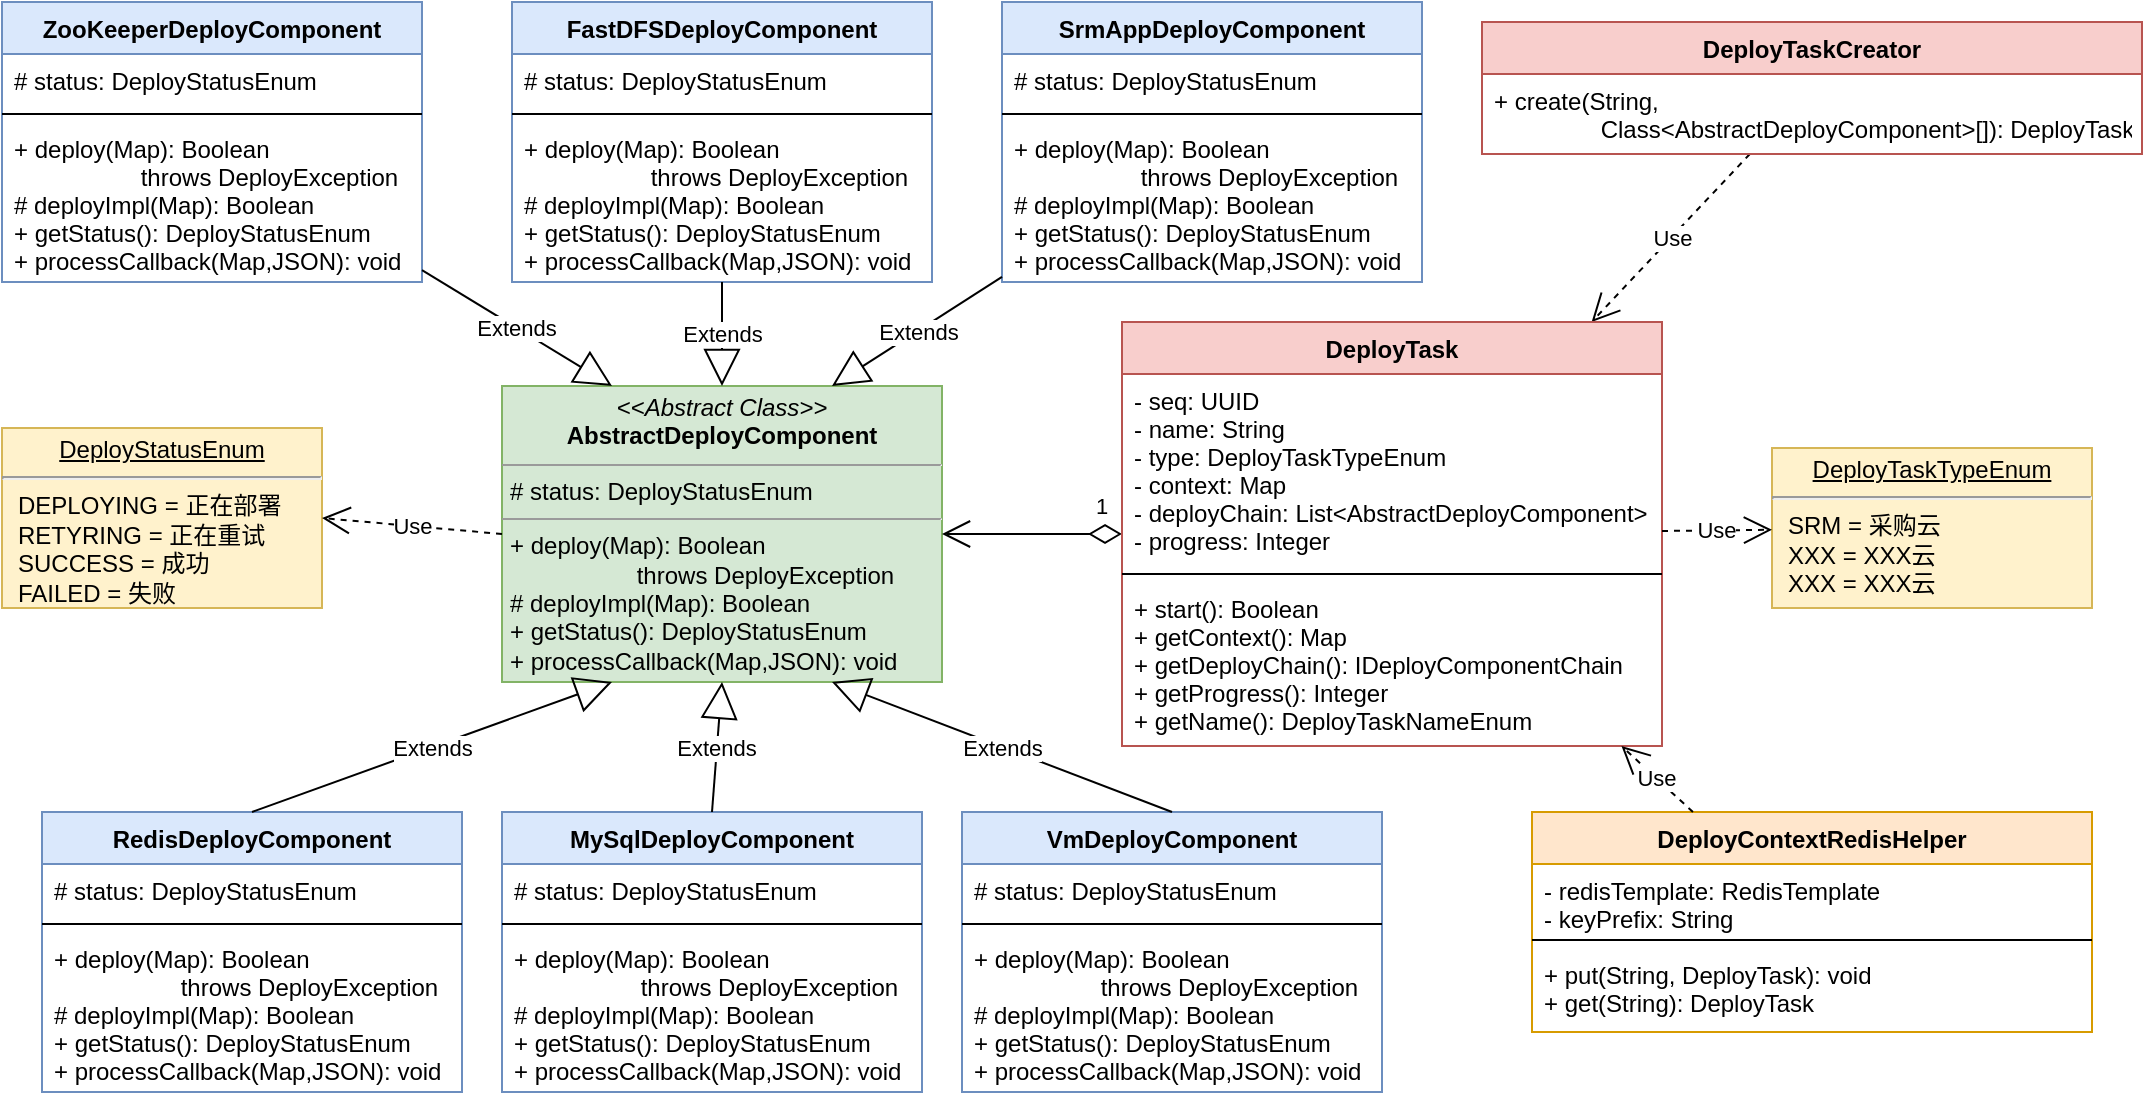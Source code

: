 <mxfile version="12.5.3" type="github" pages="3">
  <diagram id="Pk6szY6X2AI3ksfUnbjT" name="类图">
    <mxGraphModel dx="2009" dy="719" grid="1" gridSize="10" guides="1" tooltips="1" connect="1" arrows="1" fold="1" page="1" pageScale="1" pageWidth="827" pageHeight="1169" background="none" math="0" shadow="0">
      <root>
        <mxCell id="0"/>
        <mxCell id="1" parent="0"/>
        <mxCell id="HMCwOFbC17oRcmYb5OWI-1" value="&lt;p style=&quot;margin: 0px ; margin-top: 4px ; text-align: center&quot;&gt;&lt;i&gt;&amp;lt;&amp;lt;Abstract Class&amp;gt;&amp;gt;&lt;/i&gt;&lt;br&gt;&lt;b&gt;AbstractDeployComponent&lt;/b&gt;&lt;br&gt;&lt;/p&gt;&lt;hr size=&quot;1&quot;&gt;&lt;p style=&quot;margin: 0px ; margin-left: 4px&quot;&gt;# status: DeployStatusEnum&lt;br&gt;&lt;/p&gt;&lt;hr size=&quot;1&quot;&gt;&lt;p style=&quot;margin: 0px ; margin-left: 4px&quot;&gt;+ deploy(Map): Boolean&lt;/p&gt;&lt;p style=&quot;margin: 0px ; margin-left: 4px&quot;&gt;&amp;nbsp; &amp;nbsp; &amp;nbsp; &amp;nbsp; &amp;nbsp; &amp;nbsp; &amp;nbsp; &amp;nbsp; &amp;nbsp; &amp;nbsp;throws DeployException&lt;/p&gt;&lt;p style=&quot;margin: 0px ; margin-left: 4px&quot;&gt;# deployImpl(Map): Boolean&lt;/p&gt;&lt;p style=&quot;margin: 0px ; margin-left: 4px&quot;&gt;+ getStatus(): DeployStatusEnum&lt;/p&gt;&lt;p style=&quot;margin: 0px ; margin-left: 4px&quot;&gt;+ processCallback(Map,JSON): void&lt;br&gt;&lt;/p&gt;" style="verticalAlign=top;align=left;overflow=fill;fontSize=12;fontFamily=Helvetica;html=1;fillColor=#d5e8d4;strokeColor=#82b366;" parent="1" vertex="1">
          <mxGeometry x="-250" y="202" width="220" height="148" as="geometry"/>
        </mxCell>
        <mxCell id="HMCwOFbC17oRcmYb5OWI-4" value="VmDeployComponent" style="swimlane;fontStyle=1;align=center;verticalAlign=top;childLayout=stackLayout;horizontal=1;startSize=26;horizontalStack=0;resizeParent=1;resizeParentMax=0;resizeLast=0;collapsible=1;marginBottom=0;fillColor=#dae8fc;strokeColor=#6c8ebf;" parent="1" vertex="1">
          <mxGeometry x="-20" y="415" width="210" height="140" as="geometry"/>
        </mxCell>
        <mxCell id="HMCwOFbC17oRcmYb5OWI-5" value="# status: DeployStatusEnum" style="text;strokeColor=none;fillColor=none;align=left;verticalAlign=top;spacingLeft=4;spacingRight=4;overflow=hidden;rotatable=0;points=[[0,0.5],[1,0.5]];portConstraint=eastwest;" parent="HMCwOFbC17oRcmYb5OWI-4" vertex="1">
          <mxGeometry y="26" width="210" height="26" as="geometry"/>
        </mxCell>
        <mxCell id="HMCwOFbC17oRcmYb5OWI-6" value="" style="line;strokeWidth=1;fillColor=none;align=left;verticalAlign=middle;spacingTop=-1;spacingLeft=3;spacingRight=3;rotatable=0;labelPosition=right;points=[];portConstraint=eastwest;" parent="HMCwOFbC17oRcmYb5OWI-4" vertex="1">
          <mxGeometry y="52" width="210" height="8" as="geometry"/>
        </mxCell>
        <mxCell id="HMCwOFbC17oRcmYb5OWI-7" value="+ deploy(Map): Boolean&#xa;                   throws DeployException&#xa;# deployImpl(Map): Boolean&#xa;+ getStatus(): DeployStatusEnum&#xa;+ processCallback(Map,JSON): void" style="text;strokeColor=none;fillColor=none;align=left;verticalAlign=top;spacingLeft=4;spacingRight=4;overflow=hidden;rotatable=0;points=[[0,0.5],[1,0.5]];portConstraint=eastwest;" parent="HMCwOFbC17oRcmYb5OWI-4" vertex="1">
          <mxGeometry y="60" width="210" height="80" as="geometry"/>
        </mxCell>
        <mxCell id="HMCwOFbC17oRcmYb5OWI-12" value="Extends" style="endArrow=block;endSize=16;endFill=0;html=1;fontColor=#000000;exitX=0.5;exitY=0;exitDx=0;exitDy=0;entryX=0.75;entryY=1;entryDx=0;entryDy=0;" parent="1" source="HMCwOFbC17oRcmYb5OWI-4" target="HMCwOFbC17oRcmYb5OWI-1" edge="1">
          <mxGeometry width="160" relative="1" as="geometry">
            <mxPoint x="90" y="405" as="sourcePoint"/>
            <mxPoint x="250" y="405" as="targetPoint"/>
          </mxGeometry>
        </mxCell>
        <mxCell id="HMCwOFbC17oRcmYb5OWI-17" value="1" style="endArrow=open;html=1;endSize=12;startArrow=diamondThin;startSize=14;startFill=0;edgeStyle=orthogonalEdgeStyle;align=left;verticalAlign=bottom;fontColor=#000000;entryX=1;entryY=0.5;entryDx=0;entryDy=0;" parent="1" source="HMCwOFbC17oRcmYb5OWI-25" target="HMCwOFbC17oRcmYb5OWI-1" edge="1">
          <mxGeometry x="-0.667" y="-5" relative="1" as="geometry">
            <mxPoint x="50" y="220" as="sourcePoint"/>
            <mxPoint x="390" y="185" as="targetPoint"/>
            <mxPoint as="offset"/>
            <Array as="points"/>
          </mxGeometry>
        </mxCell>
        <mxCell id="HMCwOFbC17oRcmYb5OWI-23" value="Use" style="endArrow=open;endSize=12;dashed=1;html=1;fontColor=#000000;" parent="1" source="PLOxVc5f-wypk1EuSOZC-52" target="HMCwOFbC17oRcmYb5OWI-25" edge="1">
          <mxGeometry width="160" relative="1" as="geometry">
            <mxPoint x="348.468" y="130" as="sourcePoint"/>
            <mxPoint x="500" y="85" as="targetPoint"/>
          </mxGeometry>
        </mxCell>
        <mxCell id="HMCwOFbC17oRcmYb5OWI-25" value="DeployTask" style="swimlane;fontStyle=1;align=center;verticalAlign=top;childLayout=stackLayout;horizontal=1;startSize=26;horizontalStack=0;resizeParent=1;resizeParentMax=0;resizeLast=0;collapsible=1;marginBottom=0;fillColor=#f8cecc;strokeColor=#b85450;" parent="1" vertex="1">
          <mxGeometry x="60" y="170" width="270" height="212" as="geometry">
            <mxRectangle x="10" y="370" width="120" height="26" as="alternateBounds"/>
          </mxGeometry>
        </mxCell>
        <mxCell id="HMCwOFbC17oRcmYb5OWI-26" value="- seq: UUID&#xa;- name: String&#xa;- type: DeployTaskTypeEnum&#xa;- context: Map&#xa;- deployChain: List&lt;AbstractDeployComponent&gt;&#xa;- progress: Integer" style="text;strokeColor=none;fillColor=none;align=left;verticalAlign=top;spacingLeft=4;spacingRight=4;overflow=hidden;rotatable=0;points=[[0,0.5],[1,0.5]];portConstraint=eastwest;" parent="HMCwOFbC17oRcmYb5OWI-25" vertex="1">
          <mxGeometry y="26" width="270" height="96" as="geometry"/>
        </mxCell>
        <mxCell id="HMCwOFbC17oRcmYb5OWI-27" value="" style="line;strokeWidth=1;fillColor=none;align=left;verticalAlign=middle;spacingTop=-1;spacingLeft=3;spacingRight=3;rotatable=0;labelPosition=right;points=[];portConstraint=eastwest;" parent="HMCwOFbC17oRcmYb5OWI-25" vertex="1">
          <mxGeometry y="122" width="270" height="8" as="geometry"/>
        </mxCell>
        <mxCell id="HMCwOFbC17oRcmYb5OWI-28" value="+ start(): Boolean&#xa;+ getContext(): Map&#xa;+ getDeployChain(): IDeployComponentChain&#xa;+ getProgress(): Integer&#xa;+ getName(): DeployTaskNameEnum" style="text;strokeColor=none;fillColor=none;align=left;verticalAlign=top;spacingLeft=4;spacingRight=4;overflow=hidden;rotatable=0;points=[[0,0.5],[1,0.5]];portConstraint=eastwest;" parent="HMCwOFbC17oRcmYb5OWI-25" vertex="1">
          <mxGeometry y="130" width="270" height="82" as="geometry"/>
        </mxCell>
        <mxCell id="PLOxVc5f-wypk1EuSOZC-3" value="&lt;p style=&quot;margin: 0px ; margin-top: 4px ; text-align: center ; text-decoration: underline&quot;&gt;&lt;span style=&quot;text-align: left&quot;&gt;DeployStatusEnum&lt;/span&gt;&lt;br&gt;&lt;/p&gt;&lt;hr&gt;&lt;p style=&quot;margin: 0px ; margin-left: 8px&quot;&gt;DEPLOYING =&amp;nbsp;正在部署&lt;br&gt;RETYRING =&amp;nbsp;正在重试&lt;br&gt;SUCCESS =&amp;nbsp;成功&lt;/p&gt;&lt;p style=&quot;margin: 0px ; margin-left: 8px&quot;&gt;FAILED =&amp;nbsp;失败&lt;br&gt;&lt;/p&gt;" style="verticalAlign=top;align=left;overflow=fill;fontSize=12;fontFamily=Helvetica;html=1;fillColor=#fff2cc;strokeColor=#d6b656;" parent="1" vertex="1">
          <mxGeometry x="-500" y="223" width="160" height="90" as="geometry"/>
        </mxCell>
        <mxCell id="PLOxVc5f-wypk1EuSOZC-4" value="Use" style="endArrow=open;endSize=12;dashed=1;html=1;fontColor=#000000;entryX=1;entryY=0.5;entryDx=0;entryDy=0;exitX=0;exitY=0.5;exitDx=0;exitDy=0;" parent="1" source="HMCwOFbC17oRcmYb5OWI-1" target="PLOxVc5f-wypk1EuSOZC-3" edge="1">
          <mxGeometry width="160" relative="1" as="geometry">
            <mxPoint x="-240" y="285" as="sourcePoint"/>
            <mxPoint x="-320" y="295" as="targetPoint"/>
          </mxGeometry>
        </mxCell>
        <mxCell id="PLOxVc5f-wypk1EuSOZC-5" value="DeployContextRedisHelper" style="swimlane;fontStyle=1;align=center;verticalAlign=top;childLayout=stackLayout;horizontal=1;startSize=26;horizontalStack=0;resizeParent=1;resizeParentMax=0;resizeLast=0;collapsible=1;marginBottom=0;fillColor=#ffe6cc;strokeColor=#d79b00;" parent="1" vertex="1">
          <mxGeometry x="265" y="415" width="280" height="110" as="geometry">
            <mxRectangle x="10" y="370" width="120" height="26" as="alternateBounds"/>
          </mxGeometry>
        </mxCell>
        <mxCell id="PLOxVc5f-wypk1EuSOZC-6" value="- redisTemplate: RedisTemplate&#xa;- keyPrefix: String" style="text;strokeColor=none;fillColor=none;align=left;verticalAlign=top;spacingLeft=4;spacingRight=4;overflow=hidden;rotatable=0;points=[[0,0.5],[1,0.5]];portConstraint=eastwest;" parent="PLOxVc5f-wypk1EuSOZC-5" vertex="1">
          <mxGeometry y="26" width="280" height="34" as="geometry"/>
        </mxCell>
        <mxCell id="PLOxVc5f-wypk1EuSOZC-7" value="" style="line;strokeWidth=1;fillColor=none;align=left;verticalAlign=middle;spacingTop=-1;spacingLeft=3;spacingRight=3;rotatable=0;labelPosition=right;points=[];portConstraint=eastwest;" parent="PLOxVc5f-wypk1EuSOZC-5" vertex="1">
          <mxGeometry y="60" width="280" height="8" as="geometry"/>
        </mxCell>
        <mxCell id="PLOxVc5f-wypk1EuSOZC-8" value="+ put(String, DeployTask): void&#xa;+ get(String): DeployTask" style="text;strokeColor=none;fillColor=none;align=left;verticalAlign=top;spacingLeft=4;spacingRight=4;overflow=hidden;rotatable=0;points=[[0,0.5],[1,0.5]];portConstraint=eastwest;" parent="PLOxVc5f-wypk1EuSOZC-5" vertex="1">
          <mxGeometry y="68" width="280" height="42" as="geometry"/>
        </mxCell>
        <mxCell id="PLOxVc5f-wypk1EuSOZC-9" value="&lt;p style=&quot;margin: 0px ; margin-top: 4px ; text-align: center ; text-decoration: underline&quot;&gt;&lt;span style=&quot;text-align: left&quot;&gt;DeployTaskTypeEnum&lt;/span&gt;&lt;br&gt;&lt;/p&gt;&lt;hr&gt;&lt;p style=&quot;margin: 0px ; margin-left: 8px&quot;&gt;SRM =&amp;nbsp;采购云&lt;br&gt;&lt;/p&gt;&lt;p style=&quot;margin: 0px ; margin-left: 8px&quot;&gt;XXX = XXX云&lt;/p&gt;&lt;p style=&quot;margin: 0px ; margin-left: 8px&quot;&gt;XXX = XXX云&lt;br&gt;&lt;/p&gt;" style="verticalAlign=top;align=left;overflow=fill;fontSize=12;fontFamily=Helvetica;html=1;fillColor=#fff2cc;strokeColor=#d6b656;" parent="1" vertex="1">
          <mxGeometry x="385" y="233" width="160" height="80" as="geometry"/>
        </mxCell>
        <mxCell id="PLOxVc5f-wypk1EuSOZC-12" value="Use" style="endArrow=open;endSize=12;dashed=1;html=1;" parent="1" source="HMCwOFbC17oRcmYb5OWI-25" target="PLOxVc5f-wypk1EuSOZC-9" edge="1">
          <mxGeometry width="160" relative="1" as="geometry">
            <mxPoint x="390" y="190" as="sourcePoint"/>
            <mxPoint x="490" y="190" as="targetPoint"/>
          </mxGeometry>
        </mxCell>
        <mxCell id="PLOxVc5f-wypk1EuSOZC-25" value="MySqlDeployComponent" style="swimlane;fontStyle=1;align=center;verticalAlign=top;childLayout=stackLayout;horizontal=1;startSize=26;horizontalStack=0;resizeParent=1;resizeParentMax=0;resizeLast=0;collapsible=1;marginBottom=0;fillColor=#dae8fc;strokeColor=#6c8ebf;" parent="1" vertex="1">
          <mxGeometry x="-250" y="415" width="210" height="140" as="geometry"/>
        </mxCell>
        <mxCell id="PLOxVc5f-wypk1EuSOZC-26" value="# status: DeployStatusEnum" style="text;strokeColor=none;fillColor=none;align=left;verticalAlign=top;spacingLeft=4;spacingRight=4;overflow=hidden;rotatable=0;points=[[0,0.5],[1,0.5]];portConstraint=eastwest;" parent="PLOxVc5f-wypk1EuSOZC-25" vertex="1">
          <mxGeometry y="26" width="210" height="26" as="geometry"/>
        </mxCell>
        <mxCell id="PLOxVc5f-wypk1EuSOZC-27" value="" style="line;strokeWidth=1;fillColor=none;align=left;verticalAlign=middle;spacingTop=-1;spacingLeft=3;spacingRight=3;rotatable=0;labelPosition=right;points=[];portConstraint=eastwest;" parent="PLOxVc5f-wypk1EuSOZC-25" vertex="1">
          <mxGeometry y="52" width="210" height="8" as="geometry"/>
        </mxCell>
        <mxCell id="PLOxVc5f-wypk1EuSOZC-28" value="+ deploy(Map): Boolean&#xa;                   throws DeployException&#xa;# deployImpl(Map): Boolean&#xa;+ getStatus(): DeployStatusEnum&#xa;+ processCallback(Map,JSON): void" style="text;strokeColor=none;fillColor=none;align=left;verticalAlign=top;spacingLeft=4;spacingRight=4;overflow=hidden;rotatable=0;points=[[0,0.5],[1,0.5]];portConstraint=eastwest;" parent="PLOxVc5f-wypk1EuSOZC-25" vertex="1">
          <mxGeometry y="60" width="210" height="80" as="geometry"/>
        </mxCell>
        <mxCell id="PLOxVc5f-wypk1EuSOZC-29" value="RedisDeployComponent" style="swimlane;fontStyle=1;align=center;verticalAlign=top;childLayout=stackLayout;horizontal=1;startSize=26;horizontalStack=0;resizeParent=1;resizeParentMax=0;resizeLast=0;collapsible=1;marginBottom=0;fillColor=#dae8fc;strokeColor=#6c8ebf;" parent="1" vertex="1">
          <mxGeometry x="-480" y="415" width="210" height="140" as="geometry"/>
        </mxCell>
        <mxCell id="PLOxVc5f-wypk1EuSOZC-30" value="# status: DeployStatusEnum" style="text;strokeColor=none;fillColor=none;align=left;verticalAlign=top;spacingLeft=4;spacingRight=4;overflow=hidden;rotatable=0;points=[[0,0.5],[1,0.5]];portConstraint=eastwest;" parent="PLOxVc5f-wypk1EuSOZC-29" vertex="1">
          <mxGeometry y="26" width="210" height="26" as="geometry"/>
        </mxCell>
        <mxCell id="PLOxVc5f-wypk1EuSOZC-31" value="" style="line;strokeWidth=1;fillColor=none;align=left;verticalAlign=middle;spacingTop=-1;spacingLeft=3;spacingRight=3;rotatable=0;labelPosition=right;points=[];portConstraint=eastwest;" parent="PLOxVc5f-wypk1EuSOZC-29" vertex="1">
          <mxGeometry y="52" width="210" height="8" as="geometry"/>
        </mxCell>
        <mxCell id="PLOxVc5f-wypk1EuSOZC-32" value="+ deploy(Map): Boolean&#xa;                   throws DeployException&#xa;# deployImpl(Map): Boolean&#xa;+ getStatus(): DeployStatusEnum&#xa;+ processCallback(Map,JSON): void" style="text;strokeColor=none;fillColor=none;align=left;verticalAlign=top;spacingLeft=4;spacingRight=4;overflow=hidden;rotatable=0;points=[[0,0.5],[1,0.5]];portConstraint=eastwest;" parent="PLOxVc5f-wypk1EuSOZC-29" vertex="1">
          <mxGeometry y="60" width="210" height="80" as="geometry"/>
        </mxCell>
        <mxCell id="PLOxVc5f-wypk1EuSOZC-33" value="ZooKeeperDeployComponent" style="swimlane;fontStyle=1;align=center;verticalAlign=top;childLayout=stackLayout;horizontal=1;startSize=26;horizontalStack=0;resizeParent=1;resizeParentMax=0;resizeLast=0;collapsible=1;marginBottom=0;fillColor=#dae8fc;strokeColor=#6c8ebf;" parent="1" vertex="1">
          <mxGeometry x="-500" y="10" width="210" height="140" as="geometry"/>
        </mxCell>
        <mxCell id="PLOxVc5f-wypk1EuSOZC-34" value="# status: DeployStatusEnum" style="text;strokeColor=none;fillColor=none;align=left;verticalAlign=top;spacingLeft=4;spacingRight=4;overflow=hidden;rotatable=0;points=[[0,0.5],[1,0.5]];portConstraint=eastwest;" parent="PLOxVc5f-wypk1EuSOZC-33" vertex="1">
          <mxGeometry y="26" width="210" height="26" as="geometry"/>
        </mxCell>
        <mxCell id="PLOxVc5f-wypk1EuSOZC-35" value="" style="line;strokeWidth=1;fillColor=none;align=left;verticalAlign=middle;spacingTop=-1;spacingLeft=3;spacingRight=3;rotatable=0;labelPosition=right;points=[];portConstraint=eastwest;" parent="PLOxVc5f-wypk1EuSOZC-33" vertex="1">
          <mxGeometry y="52" width="210" height="8" as="geometry"/>
        </mxCell>
        <mxCell id="PLOxVc5f-wypk1EuSOZC-36" value="+ deploy(Map): Boolean&#xa;                   throws DeployException&#xa;# deployImpl(Map): Boolean&#xa;+ getStatus(): DeployStatusEnum&#xa;+ processCallback(Map,JSON): void" style="text;strokeColor=none;fillColor=none;align=left;verticalAlign=top;spacingLeft=4;spacingRight=4;overflow=hidden;rotatable=0;points=[[0,0.5],[1,0.5]];portConstraint=eastwest;" parent="PLOxVc5f-wypk1EuSOZC-33" vertex="1">
          <mxGeometry y="60" width="210" height="80" as="geometry"/>
        </mxCell>
        <mxCell id="PLOxVc5f-wypk1EuSOZC-37" value="FastDFSDeployComponent" style="swimlane;fontStyle=1;align=center;verticalAlign=top;childLayout=stackLayout;horizontal=1;startSize=26;horizontalStack=0;resizeParent=1;resizeParentMax=0;resizeLast=0;collapsible=1;marginBottom=0;fillColor=#dae8fc;strokeColor=#6c8ebf;" parent="1" vertex="1">
          <mxGeometry x="-245" y="10" width="210" height="140" as="geometry"/>
        </mxCell>
        <mxCell id="PLOxVc5f-wypk1EuSOZC-38" value="# status: DeployStatusEnum" style="text;strokeColor=none;fillColor=none;align=left;verticalAlign=top;spacingLeft=4;spacingRight=4;overflow=hidden;rotatable=0;points=[[0,0.5],[1,0.5]];portConstraint=eastwest;" parent="PLOxVc5f-wypk1EuSOZC-37" vertex="1">
          <mxGeometry y="26" width="210" height="26" as="geometry"/>
        </mxCell>
        <mxCell id="PLOxVc5f-wypk1EuSOZC-39" value="" style="line;strokeWidth=1;fillColor=none;align=left;verticalAlign=middle;spacingTop=-1;spacingLeft=3;spacingRight=3;rotatable=0;labelPosition=right;points=[];portConstraint=eastwest;" parent="PLOxVc5f-wypk1EuSOZC-37" vertex="1">
          <mxGeometry y="52" width="210" height="8" as="geometry"/>
        </mxCell>
        <mxCell id="PLOxVc5f-wypk1EuSOZC-40" value="+ deploy(Map): Boolean&#xa;                   throws DeployException&#xa;# deployImpl(Map): Boolean&#xa;+ getStatus(): DeployStatusEnum&#xa;+ processCallback(Map,JSON): void" style="text;strokeColor=none;fillColor=none;align=left;verticalAlign=top;spacingLeft=4;spacingRight=4;overflow=hidden;rotatable=0;points=[[0,0.5],[1,0.5]];portConstraint=eastwest;" parent="PLOxVc5f-wypk1EuSOZC-37" vertex="1">
          <mxGeometry y="60" width="210" height="80" as="geometry"/>
        </mxCell>
        <mxCell id="PLOxVc5f-wypk1EuSOZC-41" value="SrmAppDeployComponent" style="swimlane;fontStyle=1;align=center;verticalAlign=top;childLayout=stackLayout;horizontal=1;startSize=26;horizontalStack=0;resizeParent=1;resizeParentMax=0;resizeLast=0;collapsible=1;marginBottom=0;fillColor=#dae8fc;strokeColor=#6c8ebf;" parent="1" vertex="1">
          <mxGeometry y="10" width="210" height="140" as="geometry"/>
        </mxCell>
        <mxCell id="PLOxVc5f-wypk1EuSOZC-42" value="# status: DeployStatusEnum" style="text;strokeColor=none;fillColor=none;align=left;verticalAlign=top;spacingLeft=4;spacingRight=4;overflow=hidden;rotatable=0;points=[[0,0.5],[1,0.5]];portConstraint=eastwest;" parent="PLOxVc5f-wypk1EuSOZC-41" vertex="1">
          <mxGeometry y="26" width="210" height="26" as="geometry"/>
        </mxCell>
        <mxCell id="PLOxVc5f-wypk1EuSOZC-43" value="" style="line;strokeWidth=1;fillColor=none;align=left;verticalAlign=middle;spacingTop=-1;spacingLeft=3;spacingRight=3;rotatable=0;labelPosition=right;points=[];portConstraint=eastwest;" parent="PLOxVc5f-wypk1EuSOZC-41" vertex="1">
          <mxGeometry y="52" width="210" height="8" as="geometry"/>
        </mxCell>
        <mxCell id="PLOxVc5f-wypk1EuSOZC-44" value="+ deploy(Map): Boolean&#xa;                   throws DeployException&#xa;# deployImpl(Map): Boolean&#xa;+ getStatus(): DeployStatusEnum&#xa;+ processCallback(Map,JSON): void" style="text;strokeColor=none;fillColor=none;align=left;verticalAlign=top;spacingLeft=4;spacingRight=4;overflow=hidden;rotatable=0;points=[[0,0.5],[1,0.5]];portConstraint=eastwest;" parent="PLOxVc5f-wypk1EuSOZC-41" vertex="1">
          <mxGeometry y="60" width="210" height="80" as="geometry"/>
        </mxCell>
        <mxCell id="PLOxVc5f-wypk1EuSOZC-45" value="Extends" style="endArrow=block;endSize=16;endFill=0;html=1;fontColor=#000000;exitX=0.5;exitY=0;exitDx=0;exitDy=0;entryX=0.5;entryY=1;entryDx=0;entryDy=0;" parent="1" source="PLOxVc5f-wypk1EuSOZC-25" target="HMCwOFbC17oRcmYb5OWI-1" edge="1">
          <mxGeometry width="160" relative="1" as="geometry">
            <mxPoint x="110" y="425" as="sourcePoint"/>
            <mxPoint x="-130" y="338" as="targetPoint"/>
          </mxGeometry>
        </mxCell>
        <mxCell id="PLOxVc5f-wypk1EuSOZC-46" value="Extends" style="endArrow=block;endSize=16;endFill=0;html=1;fontColor=#000000;exitX=0.5;exitY=0;exitDx=0;exitDy=0;entryX=0.25;entryY=1;entryDx=0;entryDy=0;" parent="1" source="PLOxVc5f-wypk1EuSOZC-29" target="HMCwOFbC17oRcmYb5OWI-1" edge="1">
          <mxGeometry width="160" relative="1" as="geometry">
            <mxPoint x="-125" y="425" as="sourcePoint"/>
            <mxPoint x="-130" y="338" as="targetPoint"/>
          </mxGeometry>
        </mxCell>
        <mxCell id="PLOxVc5f-wypk1EuSOZC-47" value="Extends" style="endArrow=block;endSize=16;endFill=0;html=1;fontColor=#000000;entryX=0.25;entryY=0;entryDx=0;entryDy=0;" parent="1" source="PLOxVc5f-wypk1EuSOZC-33" target="HMCwOFbC17oRcmYb5OWI-1" edge="1">
          <mxGeometry width="160" relative="1" as="geometry">
            <mxPoint x="-445" y="425" as="sourcePoint"/>
            <mxPoint x="-130" y="338" as="targetPoint"/>
          </mxGeometry>
        </mxCell>
        <mxCell id="PLOxVc5f-wypk1EuSOZC-48" value="Extends" style="endArrow=block;endSize=16;endFill=0;html=1;fontColor=#000000;entryX=0.75;entryY=0;entryDx=0;entryDy=0;" parent="1" source="PLOxVc5f-wypk1EuSOZC-41" target="HMCwOFbC17oRcmYb5OWI-1" edge="1">
          <mxGeometry width="160" relative="1" as="geometry">
            <mxPoint x="175" y="425" as="sourcePoint"/>
            <mxPoint x="-20" y="338" as="targetPoint"/>
          </mxGeometry>
        </mxCell>
        <mxCell id="PLOxVc5f-wypk1EuSOZC-49" value="Extends" style="endArrow=block;endSize=16;endFill=0;html=1;fontColor=#000000;entryX=0.5;entryY=0;entryDx=0;entryDy=0;" parent="1" source="PLOxVc5f-wypk1EuSOZC-37" target="HMCwOFbC17oRcmYb5OWI-1" edge="1">
          <mxGeometry width="160" relative="1" as="geometry">
            <mxPoint x="10" y="115" as="sourcePoint"/>
            <mxPoint x="-75" y="218" as="targetPoint"/>
          </mxGeometry>
        </mxCell>
        <mxCell id="PLOxVc5f-wypk1EuSOZC-50" value="Use" style="endArrow=open;endSize=12;dashed=1;html=1;fontColor=#000000;" parent="1" source="PLOxVc5f-wypk1EuSOZC-5" target="HMCwOFbC17oRcmYb5OWI-25" edge="1">
          <mxGeometry width="160" relative="1" as="geometry">
            <mxPoint x="530" y="420" as="sourcePoint"/>
            <mxPoint x="530" y="380" as="targetPoint"/>
          </mxGeometry>
        </mxCell>
        <mxCell id="PLOxVc5f-wypk1EuSOZC-52" value="DeployTaskCreator" style="swimlane;fontStyle=1;align=center;verticalAlign=top;childLayout=stackLayout;horizontal=1;startSize=26;horizontalStack=0;resizeParent=1;resizeParentMax=0;resizeLast=0;collapsible=1;marginBottom=0;fillColor=#f8cecc;strokeColor=#b85450;" parent="1" vertex="1">
          <mxGeometry x="240" y="20" width="330" height="66" as="geometry"/>
        </mxCell>
        <mxCell id="PLOxVc5f-wypk1EuSOZC-55" value="+ create(String, &#xa;                Class&lt;AbstractDeployComponent&gt;[]): DeployTask" style="text;strokeColor=none;fillColor=none;align=left;verticalAlign=top;spacingLeft=4;spacingRight=4;overflow=hidden;rotatable=0;points=[[0,0.5],[1,0.5]];portConstraint=eastwest;" parent="PLOxVc5f-wypk1EuSOZC-52" vertex="1">
          <mxGeometry y="26" width="330" height="40" as="geometry"/>
        </mxCell>
      </root>
    </mxGraphModel>
  </diagram>
  <diagram id="AyBoMM4wY7JKdFwZFtL1" name="流程图">
    <mxGraphModel dx="1182" dy="719" grid="1" gridSize="10" guides="1" tooltips="1" connect="1" arrows="1" fold="1" page="1" pageScale="1" pageWidth="827" pageHeight="1169" math="0" shadow="0">
      <root>
        <mxCell id="LLAB_MFIvd0FekO4jNla-0"/>
        <mxCell id="LLAB_MFIvd0FekO4jNla-1" parent="LLAB_MFIvd0FekO4jNla-0"/>
        <mxCell id="LLAB_MFIvd0FekO4jNla-13" value="Pool" style="swimlane;html=1;childLayout=stackLayout;resizeParent=1;resizeParentMax=0;startSize=20;" parent="LLAB_MFIvd0FekO4jNla-1" vertex="1">
          <mxGeometry x="13" y="20" width="800" height="710" as="geometry"/>
        </mxCell>
        <mxCell id="LLAB_MFIvd0FekO4jNla-14" value="前端" style="swimlane;html=1;startSize=20;" parent="LLAB_MFIvd0FekO4jNla-13" vertex="1">
          <mxGeometry y="20" width="180" height="690" as="geometry"/>
        </mxCell>
        <mxCell id="e6L2OlpCKADxSNwg0_lJ-1" style="edgeStyle=orthogonalEdgeStyle;rounded=0;orthogonalLoop=1;jettySize=auto;html=1;entryX=0.5;entryY=0;entryDx=0;entryDy=0;" edge="1" parent="LLAB_MFIvd0FekO4jNla-14" source="LLAB_MFIvd0FekO4jNla-17" target="LLAB_MFIvd0FekO4jNla-18">
          <mxGeometry relative="1" as="geometry"/>
        </mxCell>
        <mxCell id="LLAB_MFIvd0FekO4jNla-17" value="开始" style="strokeWidth=2;html=1;shape=mxgraph.flowchart.terminator;whiteSpace=wrap;" parent="LLAB_MFIvd0FekO4jNla-14" vertex="1">
          <mxGeometry x="50" y="40" width="80" height="40" as="geometry"/>
        </mxCell>
        <mxCell id="LLAB_MFIvd0FekO4jNla-18" value="购买应用套餐后点击立即体验" style="rounded=1;whiteSpace=wrap;html=1;absoluteArcSize=1;arcSize=14;strokeWidth=2;" parent="LLAB_MFIvd0FekO4jNla-14" vertex="1">
          <mxGeometry x="40" y="130" width="100" height="60" as="geometry"/>
        </mxCell>
        <mxCell id="e6L2OlpCKADxSNwg0_lJ-5" value="部署成功，请使用" style="strokeWidth=2;html=1;shape=mxgraph.flowchart.display;whiteSpace=wrap;" vertex="1" parent="LLAB_MFIvd0FekO4jNla-14">
          <mxGeometry x="40" y="610" width="100" height="40" as="geometry"/>
        </mxCell>
        <mxCell id="e6L2OlpCKADxSNwg0_lJ-9" style="edgeStyle=orthogonalEdgeStyle;rounded=0;orthogonalLoop=1;jettySize=auto;html=1;entryX=1;entryY=0.5;entryDx=0;entryDy=0;entryPerimeter=0;" edge="1" parent="LLAB_MFIvd0FekO4jNla-13" source="RtrYwT8dp3U7PKalVqDl-1" target="e6L2OlpCKADxSNwg0_lJ-5">
          <mxGeometry relative="1" as="geometry"/>
        </mxCell>
        <mxCell id="LLAB_MFIvd0FekO4jNla-15" value="平台服务端" style="swimlane;html=1;startSize=20;" parent="LLAB_MFIvd0FekO4jNla-13" vertex="1">
          <mxGeometry x="180" y="20" width="290" height="690" as="geometry"/>
        </mxCell>
        <mxCell id="RtrYwT8dp3U7PKalVqDl-1" value="绑定用户和实例地址，生成域名" style="rounded=1;whiteSpace=wrap;html=1;absoluteArcSize=1;arcSize=14;strokeWidth=2;" parent="LLAB_MFIvd0FekO4jNla-15" vertex="1">
          <mxGeometry x="30" y="600" width="100" height="60" as="geometry"/>
        </mxCell>
        <mxCell id="e6L2OlpCKADxSNwg0_lJ-10" style="edgeStyle=orthogonalEdgeStyle;rounded=0;orthogonalLoop=1;jettySize=auto;html=1;entryX=0.5;entryY=0;entryDx=0;entryDy=0;exitX=1;exitY=0.5;exitDx=0;exitDy=0;exitPerimeter=0;" edge="1" parent="LLAB_MFIvd0FekO4jNla-15" source="e6L2OlpCKADxSNwg0_lJ-0" target="e6L2OlpCKADxSNwg0_lJ-8">
          <mxGeometry relative="1" as="geometry"/>
        </mxCell>
        <mxCell id="e6L2OlpCKADxSNwg0_lJ-11" value="是" style="text;html=1;align=center;verticalAlign=middle;resizable=0;points=[];labelBackgroundColor=#ffffff;" vertex="1" connectable="0" parent="e6L2OlpCKADxSNwg0_lJ-10">
          <mxGeometry x="-0.562" relative="1" as="geometry">
            <mxPoint x="-11" y="-2" as="offset"/>
          </mxGeometry>
        </mxCell>
        <mxCell id="e6L2OlpCKADxSNwg0_lJ-0" value="实例不足？" style="strokeWidth=2;html=1;shape=mxgraph.flowchart.decision;whiteSpace=wrap;" vertex="1" parent="LLAB_MFIvd0FekO4jNla-15">
          <mxGeometry x="105" y="210" width="80" height="80" as="geometry"/>
        </mxCell>
        <mxCell id="e6L2OlpCKADxSNwg0_lJ-6" style="edgeStyle=orthogonalEdgeStyle;rounded=0;orthogonalLoop=1;jettySize=auto;html=1;entryX=0.5;entryY=0;entryDx=0;entryDy=0;exitX=0;exitY=0.5;exitDx=0;exitDy=0;exitPerimeter=0;" edge="1" parent="LLAB_MFIvd0FekO4jNla-15" source="e6L2OlpCKADxSNwg0_lJ-0" target="RtrYwT8dp3U7PKalVqDl-1">
          <mxGeometry relative="1" as="geometry"/>
        </mxCell>
        <mxCell id="e6L2OlpCKADxSNwg0_lJ-7" value="否" style="text;html=1;align=center;verticalAlign=middle;resizable=0;points=[];labelBackgroundColor=#ffffff;" vertex="1" connectable="0" parent="e6L2OlpCKADxSNwg0_lJ-6">
          <mxGeometry x="-0.707" y="-1" relative="1" as="geometry">
            <mxPoint as="offset"/>
          </mxGeometry>
        </mxCell>
        <mxCell id="e6L2OlpCKADxSNwg0_lJ-8" value="创建部署任务" style="rounded=1;whiteSpace=wrap;html=1;absoluteArcSize=1;arcSize=14;strokeWidth=2;" vertex="1" parent="LLAB_MFIvd0FekO4jNla-15">
          <mxGeometry x="160" y="330" width="100" height="60" as="geometry"/>
        </mxCell>
        <mxCell id="e6L2OlpCKADxSNwg0_lJ-20" value="调用devops接口执行应用部署任务" style="rounded=1;whiteSpace=wrap;html=1;absoluteArcSize=1;arcSize=14;strokeWidth=2;" vertex="1" parent="LLAB_MFIvd0FekO4jNla-15">
          <mxGeometry x="155" y="490" width="110" height="60" as="geometry"/>
        </mxCell>
        <mxCell id="LLAB_MFIvd0FekO4jNla-16" value="i层服务端" style="swimlane;html=1;startSize=20;" parent="LLAB_MFIvd0FekO4jNla-13" vertex="1">
          <mxGeometry x="470" y="20" width="170" height="690" as="geometry"/>
        </mxCell>
        <mxCell id="e6L2OlpCKADxSNwg0_lJ-13" value="根据不同的请求处理不同的部署任务，如：申请虚拟机，部署MySQL等" style="rounded=1;whiteSpace=wrap;html=1;absoluteArcSize=1;arcSize=14;strokeWidth=2;" vertex="1" parent="LLAB_MFIvd0FekO4jNla-16">
          <mxGeometry x="40" y="330" width="110" height="60" as="geometry"/>
        </mxCell>
        <mxCell id="e6L2OlpCKADxSNwg0_lJ-4" style="edgeStyle=orthogonalEdgeStyle;rounded=0;orthogonalLoop=1;jettySize=auto;html=1;entryX=0.5;entryY=0;entryDx=0;entryDy=0;entryPerimeter=0;" edge="1" parent="LLAB_MFIvd0FekO4jNla-13" source="LLAB_MFIvd0FekO4jNla-18" target="e6L2OlpCKADxSNwg0_lJ-0">
          <mxGeometry relative="1" as="geometry"/>
        </mxCell>
        <mxCell id="e6L2OlpCKADxSNwg0_lJ-16" style="edgeStyle=orthogonalEdgeStyle;rounded=0;orthogonalLoop=1;jettySize=auto;html=1;entryX=0;entryY=0.5;entryDx=0;entryDy=0;" edge="1" parent="LLAB_MFIvd0FekO4jNla-13" source="e6L2OlpCKADxSNwg0_lJ-8" target="e6L2OlpCKADxSNwg0_lJ-13">
          <mxGeometry relative="1" as="geometry"/>
        </mxCell>
        <mxCell id="e6L2OlpCKADxSNwg0_lJ-18" value="devops服务端" style="swimlane;html=1;startSize=20;" vertex="1" parent="LLAB_MFIvd0FekO4jNla-13">
          <mxGeometry x="640" y="20" width="160" height="690" as="geometry"/>
        </mxCell>
        <mxCell id="e6L2OlpCKADxSNwg0_lJ-19" value="执行部署应用服务任务" style="rounded=1;whiteSpace=wrap;html=1;absoluteArcSize=1;arcSize=14;strokeWidth=2;" vertex="1" parent="e6L2OlpCKADxSNwg0_lJ-18">
          <mxGeometry x="37" y="490" width="110" height="60" as="geometry"/>
        </mxCell>
        <mxCell id="e6L2OlpCKADxSNwg0_lJ-21" style="edgeStyle=orthogonalEdgeStyle;rounded=0;orthogonalLoop=1;jettySize=auto;html=1;entryX=0.5;entryY=0;entryDx=0;entryDy=0;" edge="1" parent="LLAB_MFIvd0FekO4jNla-13" source="e6L2OlpCKADxSNwg0_lJ-13" target="e6L2OlpCKADxSNwg0_lJ-20">
          <mxGeometry relative="1" as="geometry">
            <Array as="points">
              <mxPoint x="565" y="450"/>
              <mxPoint x="390" y="450"/>
            </Array>
          </mxGeometry>
        </mxCell>
        <mxCell id="e6L2OlpCKADxSNwg0_lJ-22" style="edgeStyle=orthogonalEdgeStyle;rounded=0;orthogonalLoop=1;jettySize=auto;html=1;entryX=0;entryY=0.5;entryDx=0;entryDy=0;" edge="1" parent="LLAB_MFIvd0FekO4jNla-13" source="e6L2OlpCKADxSNwg0_lJ-20" target="e6L2OlpCKADxSNwg0_lJ-19">
          <mxGeometry relative="1" as="geometry"/>
        </mxCell>
        <mxCell id="e6L2OlpCKADxSNwg0_lJ-23" style="edgeStyle=orthogonalEdgeStyle;rounded=0;orthogonalLoop=1;jettySize=auto;html=1;entryX=1;entryY=0.5;entryDx=0;entryDy=0;" edge="1" parent="LLAB_MFIvd0FekO4jNla-13" source="e6L2OlpCKADxSNwg0_lJ-19" target="RtrYwT8dp3U7PKalVqDl-1">
          <mxGeometry relative="1" as="geometry">
            <Array as="points">
              <mxPoint x="732" y="650"/>
            </Array>
          </mxGeometry>
        </mxCell>
      </root>
    </mxGraphModel>
  </diagram>
  <diagram id="pqN6f26vOCyA4Q6QXz9j" name="数据库设计">
    &#xa;    
    <mxGraphModel dx="1182" dy="717" grid="1" gridSize="10" guides="1" tooltips="1" connect="1" arrows="1" fold="1" page="1" pageScale="1" pageWidth="827" pageHeight="1169" math="0" shadow="0">
      &#xa;      
      <root>
        &#xa;        
        <mxCell id="pQtoFO1pI-V7l3LSgn5B-0"/>
        &#xa;        
        <mxCell id="pQtoFO1pI-V7l3LSgn5B-1" parent="pQtoFO1pI-V7l3LSgn5B-0"/>
        &#xa;        
        <mxCell id="pQtoFO1pI-V7l3LSgn5B-2" value="&lt;div style=&quot;box-sizing: border-box ; width: 100% ; background: #e4e4e4 ; padding: 2px&quot;&gt;deploy_task&lt;/div&gt;&lt;table style=&quot;width: 100% ; font-size: 1em&quot; cellpadding=&quot;2&quot; cellspacing=&quot;0&quot;&gt;&lt;tbody&gt;&lt;tr&gt;&lt;td&gt;PK&lt;/td&gt;&lt;td&gt;id&lt;/td&gt;&lt;/tr&gt;&lt;tr&gt;&lt;td&gt;&lt;/td&gt;&lt;td&gt;name：任务名称&lt;/td&gt;&lt;/tr&gt;&lt;tr&gt;&lt;td&gt;&lt;br&gt;&lt;/td&gt;&lt;td&gt;progress：任务进度&lt;/td&gt;&lt;/tr&gt;&lt;tr&gt;&lt;td&gt;&lt;br&gt;&lt;/td&gt;&lt;td&gt;type：任务类型&lt;/td&gt;&lt;/tr&gt;&lt;tr&gt;&lt;td&gt;&lt;br&gt;&lt;/td&gt;&lt;td&gt;create_user：用户账号&lt;/td&gt;&lt;/tr&gt;&lt;tr&gt;&lt;td&gt;&lt;br&gt;&lt;/td&gt;&lt;td&gt;create_time：创建时间&lt;/td&gt;&lt;/tr&gt;&lt;tr&gt;&lt;td&gt;&lt;br&gt;&lt;/td&gt;&lt;td&gt;update_time：修改时间&lt;/td&gt;&lt;/tr&gt;&lt;/tbody&gt;&lt;/table&gt;" style="verticalAlign=top;align=left;overflow=fill;html=1;" parent="pQtoFO1pI-V7l3LSgn5B-1" vertex="1">
          &#xa;          
          <mxGeometry x="20" y="320" width="180" height="150" as="geometry"/>
          &#xa;        
        </mxCell>
        &#xa;        
        <mxCell id="pQtoFO1pI-V7l3LSgn5B-5" value="&lt;div style=&quot;box-sizing: border-box ; width: 100% ; background: #e4e4e4 ; padding: 2px&quot;&gt;instance_server&lt;/div&gt;&lt;table style=&quot;width: 100% ; font-size: 1em&quot; cellpadding=&quot;2&quot; cellspacing=&quot;0&quot;&gt;&lt;tbody&gt;&lt;tr&gt;&lt;td&gt;PK&lt;/td&gt;&lt;td&gt;id&lt;/td&gt;&lt;/tr&gt;&lt;tr&gt;&lt;td&gt;&lt;br&gt;&lt;/td&gt;&lt;td&gt;deploy_task_node_id：部署节点id&lt;/td&gt;&lt;/tr&gt;&lt;tr&gt;&lt;td&gt;&lt;br&gt;&lt;/td&gt;&lt;td&gt;ip：虚拟机ip地址&lt;/td&gt;&lt;/tr&gt;&lt;tr&gt;&lt;td&gt;&lt;br&gt;&lt;/td&gt;&lt;td&gt;username：用户名&lt;/td&gt;&lt;/tr&gt;&lt;tr&gt;&lt;td&gt;&lt;br&gt;&lt;/td&gt;&lt;td&gt;passwd：密码&lt;/td&gt;&lt;/tr&gt;&lt;tr&gt;&lt;td&gt;&lt;br&gt;&lt;/td&gt;&lt;td&gt;&lt;table cellpadding=&quot;2&quot; cellspacing=&quot;0&quot; style=&quot;font-size: 1em ; width: 180px&quot;&gt;&lt;tbody&gt;&lt;tr&gt;&lt;td&gt;create_time：创建时间&lt;/td&gt;&lt;/tr&gt;&lt;tr&gt;&lt;td&gt;update_time：修改时间&lt;br&gt;&lt;/td&gt;&lt;/tr&gt;&lt;tr&gt;&lt;/tr&gt;&lt;/tbody&gt;&lt;/table&gt;&lt;/td&gt;&lt;/tr&gt;&lt;/tbody&gt;&lt;/table&gt;" style="verticalAlign=top;align=left;overflow=fill;html=1;" parent="pQtoFO1pI-V7l3LSgn5B-1" vertex="1">
          &#xa;          
          <mxGeometry x="580" y="330" width="210" height="150" as="geometry"/>
          &#xa;        
        </mxCell>
        &#xa;        
        <mxCell id="Tz9bj0k5LXRqG2s6ySUi-3" value="&lt;div style=&quot;box-sizing: border-box ; width: 100% ; background: #e4e4e4 ; padding: 2px&quot;&gt;deploy_template&lt;/div&gt;&lt;table style=&quot;width: 100% ; font-size: 1em&quot; cellpadding=&quot;2&quot; cellspacing=&quot;0&quot;&gt;&lt;tbody&gt;&lt;tr&gt;&lt;td&gt;PK&lt;/td&gt;&lt;td&gt;id&lt;/td&gt;&lt;/tr&gt;&lt;tr&gt;&lt;td&gt;&lt;/td&gt;&lt;td&gt;name：部署模板名称&lt;/td&gt;&lt;/tr&gt;&lt;tr&gt;&lt;td&gt;&lt;br&gt;&lt;/td&gt;&lt;td&gt;desc：描述&lt;/td&gt;&lt;/tr&gt;&lt;tr&gt;&lt;td&gt;&lt;br&gt;&lt;/td&gt;&lt;td&gt;package_id：套餐id&lt;/td&gt;&lt;/tr&gt;&lt;/tbody&gt;&lt;/table&gt;" style="verticalAlign=top;align=left;overflow=fill;html=1;" vertex="1" parent="pQtoFO1pI-V7l3LSgn5B-1">
          &#xa;          
          <mxGeometry x="20" y="120" width="180" height="100" as="geometry"/>
          &#xa;        
        </mxCell>
        &#xa;        
        <mxCell id="Tz9bj0k5LXRqG2s6ySUi-4" value="&lt;div style=&quot;box-sizing: border-box ; width: 100% ; background: #e4e4e4 ; padding: 2px&quot;&gt;deploy_template_node&lt;/div&gt;&lt;table style=&quot;width: 100% ; font-size: 1em&quot; cellpadding=&quot;2&quot; cellspacing=&quot;0&quot;&gt;&lt;tbody&gt;&lt;tr&gt;&lt;td&gt;PK&lt;/td&gt;&lt;td&gt;id&lt;/td&gt;&lt;/tr&gt;&lt;tr&gt;&lt;td&gt;&lt;/td&gt;&lt;td&gt;deploy_template_id：部署模板id&lt;/td&gt;&lt;/tr&gt;&lt;tr&gt;&lt;td&gt;&lt;br&gt;&lt;/td&gt;&lt;td&gt;config_id：配置id&lt;/td&gt;&lt;/tr&gt;&lt;tr&gt;&lt;td&gt;&lt;br&gt;&lt;/td&gt;&lt;td&gt;order：排序值&lt;/td&gt;&lt;/tr&gt;&lt;/tbody&gt;&lt;/table&gt;" style="verticalAlign=top;align=left;overflow=fill;html=1;" vertex="1" parent="pQtoFO1pI-V7l3LSgn5B-1">
          &#xa;          
          <mxGeometry x="290" y="120" width="210" height="100" as="geometry"/>
          &#xa;        
        </mxCell>
        &#xa;        
        <mxCell id="Tz9bj0k5LXRqG2s6ySUi-5" value="&lt;div style=&quot;box-sizing: border-box ; width: 100% ; background: #e4e4e4 ; padding: 2px&quot;&gt;deploy_template_node_config&lt;/div&gt;&lt;table style=&quot;width: 100% ; font-size: 1em&quot; cellpadding=&quot;2&quot; cellspacing=&quot;0&quot;&gt;&lt;tbody&gt;&lt;tr&gt;&lt;td&gt;PK&lt;/td&gt;&lt;td&gt;id&lt;/td&gt;&lt;/tr&gt;&lt;tr&gt;&lt;td&gt;&lt;/td&gt;&lt;td&gt;param：配置信息&lt;/td&gt;&lt;/tr&gt;&lt;tr&gt;&lt;td&gt;&lt;br&gt;&lt;/td&gt;&lt;td&gt;type：节点类型&lt;/td&gt;&lt;/tr&gt;&lt;/tbody&gt;&lt;/table&gt;" style="verticalAlign=top;align=left;overflow=fill;html=1;" vertex="1" parent="pQtoFO1pI-V7l3LSgn5B-1">
          &#xa;          
          <mxGeometry x="600" y="130" width="180" height="80" as="geometry"/>
          &#xa;        
        </mxCell>
        &#xa;        
        <mxCell id="Tz9bj0k5LXRqG2s6ySUi-6" value="&lt;div style=&quot;box-sizing: border-box ; width: 100% ; background: #e4e4e4 ; padding: 2px&quot;&gt;deploy_task_node&lt;/div&gt;&lt;table style=&quot;width: 100% ; font-size: 1em&quot; cellpadding=&quot;2&quot; cellspacing=&quot;0&quot;&gt;&lt;tbody&gt;&lt;tr&gt;&lt;td&gt;PK&lt;/td&gt;&lt;td&gt;id&lt;/td&gt;&lt;/tr&gt;&lt;tr&gt;&lt;td&gt;&lt;br&gt;&lt;/td&gt;&lt;td&gt;&lt;table cellpadding=&quot;2&quot; cellspacing=&quot;0&quot; style=&quot;font-size: 1em ; width: 180px&quot;&gt;&lt;tbody&gt;&lt;tr&gt;&lt;td&gt;seq：接口序列号&lt;/td&gt;&lt;/tr&gt;&lt;tr&gt;&lt;/tr&gt;&lt;/tbody&gt;&lt;/table&gt;&lt;/td&gt;&lt;/tr&gt;&lt;tr&gt;&lt;td&gt;&lt;br&gt;&lt;/td&gt;&lt;td&gt;task_id：部署任务id&lt;/td&gt;&lt;/tr&gt;&lt;tr&gt;&lt;td&gt;&lt;/td&gt;&lt;td&gt;template_node_id：部署模板节点id&lt;/td&gt;&lt;/tr&gt;&lt;tr&gt;&lt;td&gt;&lt;br&gt;&lt;/td&gt;&lt;td&gt;retry_times：重试次数&lt;/td&gt;&lt;/tr&gt;&lt;tr&gt;&lt;td&gt;&lt;br&gt;&lt;/td&gt;&lt;td&gt;status：部署状态&lt;/td&gt;&lt;/tr&gt;&lt;tr&gt;&lt;td&gt;&lt;br&gt;&lt;/td&gt;&lt;td&gt;&lt;table cellpadding=&quot;2&quot; cellspacing=&quot;0&quot; style=&quot;font-size: 1em ; width: 180px&quot;&gt;&lt;tbody&gt;&lt;tr&gt;&lt;/tr&gt;&lt;/tbody&gt;&lt;/table&gt;&lt;table cellpadding=&quot;2&quot; cellspacing=&quot;0&quot; style=&quot;font-size: 1em ; width: 180px&quot;&gt;&lt;tbody&gt;&lt;tr&gt;&lt;td&gt;create_time：创建时间&lt;/td&gt;&lt;/tr&gt;&lt;tr&gt;&lt;/tr&gt;&lt;/tbody&gt;&lt;/table&gt;update_time：修改时间&lt;br&gt;&lt;/td&gt;&lt;/tr&gt;&lt;/tbody&gt;&lt;/table&gt;" style="verticalAlign=top;align=left;overflow=fill;html=1;" vertex="1" parent="pQtoFO1pI-V7l3LSgn5B-1">
          &#xa;          
          <mxGeometry x="280" y="320" width="220" height="170" as="geometry"/>
          &#xa;        
        </mxCell>
        &#xa;        
        <mxCell id="Tz9bj0k5LXRqG2s6ySUi-8" value="" style="edgeStyle=entityRelationEdgeStyle;fontSize=12;html=1;endArrow=ERoneToMany;" edge="1" parent="pQtoFO1pI-V7l3LSgn5B-1" source="Tz9bj0k5LXRqG2s6ySUi-3" target="Tz9bj0k5LXRqG2s6ySUi-4">
          &#xa;          
          <mxGeometry width="100" height="100" relative="1" as="geometry">
            &#xa;            
            <mxPoint x="250" y="290" as="sourcePoint"/>
            &#xa;            
            <mxPoint x="350" y="190" as="targetPoint"/>
            &#xa;          
          </mxGeometry>
          &#xa;        
        </mxCell>
        &#xa;        
        <mxCell id="Tz9bj0k5LXRqG2s6ySUi-10" value="一对多" style="text;html=1;align=center;verticalAlign=middle;resizable=0;points=[];labelBackgroundColor=#ffffff;" vertex="1" connectable="0" parent="Tz9bj0k5LXRqG2s6ySUi-8">
          &#xa;          
          <mxGeometry x="-0.133" y="-1" relative="1" as="geometry">
            &#xa;            
            <mxPoint as="offset"/>
            &#xa;          
          </mxGeometry>
          &#xa;        
        </mxCell>
        &#xa;        
        <mxCell id="Tz9bj0k5LXRqG2s6ySUi-9" value="" style="edgeStyle=entityRelationEdgeStyle;fontSize=12;html=1;endArrow=ERoneToMany;" edge="1" parent="pQtoFO1pI-V7l3LSgn5B-1" source="Tz9bj0k5LXRqG2s6ySUi-5" target="Tz9bj0k5LXRqG2s6ySUi-4">
          &#xa;          
          <mxGeometry width="100" height="100" relative="1" as="geometry">
            &#xa;            
            <mxPoint x="370" y="290" as="sourcePoint"/>
            &#xa;            
            <mxPoint x="470" y="190" as="targetPoint"/>
            &#xa;          
          </mxGeometry>
          &#xa;        
        </mxCell>
        &#xa;        
        <mxCell id="Tz9bj0k5LXRqG2s6ySUi-11" value="多对一" style="text;html=1;align=center;verticalAlign=middle;resizable=0;points=[];labelBackgroundColor=#ffffff;" vertex="1" connectable="0" parent="Tz9bj0k5LXRqG2s6ySUi-9">
          &#xa;          
          <mxGeometry x="0.14" y="1" relative="1" as="geometry">
            &#xa;            
            <mxPoint as="offset"/>
            &#xa;          
          </mxGeometry>
          &#xa;        
        </mxCell>
        &#xa;        
        <mxCell id="Tz9bj0k5LXRqG2s6ySUi-13" value="" style="edgeStyle=entityRelationEdgeStyle;fontSize=12;html=1;endArrow=ERoneToMany;" edge="1" parent="pQtoFO1pI-V7l3LSgn5B-1" source="pQtoFO1pI-V7l3LSgn5B-2" target="Tz9bj0k5LXRqG2s6ySUi-6">
          &#xa;          
          <mxGeometry width="100" height="100" relative="1" as="geometry">
            &#xa;            
            <mxPoint x="190" y="280" as="sourcePoint"/>
            &#xa;            
            <mxPoint x="280" y="280" as="targetPoint"/>
            &#xa;          
          </mxGeometry>
          &#xa;        
        </mxCell>
        &#xa;        
        <mxCell id="Tz9bj0k5LXRqG2s6ySUi-14" value="一对多" style="text;html=1;align=center;verticalAlign=middle;resizable=0;points=[];labelBackgroundColor=#ffffff;" vertex="1" connectable="0" parent="Tz9bj0k5LXRqG2s6ySUi-13">
          &#xa;          
          <mxGeometry x="-0.133" y="-1" relative="1" as="geometry">
            &#xa;            
            <mxPoint as="offset"/>
            &#xa;          
          </mxGeometry>
          &#xa;        
        </mxCell>
        &#xa;        
        <mxCell id="Tz9bj0k5LXRqG2s6ySUi-15" value="" style="edgeStyle=entityRelationEdgeStyle;fontSize=12;html=1;endArrow=ERoneToMany;" edge="1" parent="pQtoFO1pI-V7l3LSgn5B-1" source="Tz9bj0k5LXRqG2s6ySUi-6" target="pQtoFO1pI-V7l3LSgn5B-5">
          &#xa;          
          <mxGeometry width="100" height="100" relative="1" as="geometry">
            &#xa;            
            <mxPoint x="210" y="415" as="sourcePoint"/>
            &#xa;            
            <mxPoint x="290" y="410" as="targetPoint"/>
            &#xa;          
          </mxGeometry>
          &#xa;        
        </mxCell>
        &#xa;        
        <mxCell id="Tz9bj0k5LXRqG2s6ySUi-16" value="一对多" style="text;html=1;align=center;verticalAlign=middle;resizable=0;points=[];labelBackgroundColor=#ffffff;" vertex="1" connectable="0" parent="Tz9bj0k5LXRqG2s6ySUi-15">
          &#xa;          
          <mxGeometry x="-0.133" y="-1" relative="1" as="geometry">
            &#xa;            
            <mxPoint as="offset"/>
            &#xa;          
          </mxGeometry>
          &#xa;        
        </mxCell>
        &#xa;        
        <mxCell id="Tz9bj0k5LXRqG2s6ySUi-17" value="" style="edgeStyle=entityRelationEdgeStyle;fontSize=12;html=1;endArrow=ERmandOne;startArrow=ERmandOne;entryX=0.5;entryY=1;entryDx=0;entryDy=0;exitX=0.5;exitY=0;exitDx=0;exitDy=0;" edge="1" parent="pQtoFO1pI-V7l3LSgn5B-1" source="Tz9bj0k5LXRqG2s6ySUi-6" target="Tz9bj0k5LXRqG2s6ySUi-4">
          &#xa;          
          <mxGeometry width="100" height="100" relative="1" as="geometry">
            &#xa;            
            <mxPoint x="370" y="330" as="sourcePoint"/>
            &#xa;            
            <mxPoint x="470" y="230" as="targetPoint"/>
            &#xa;          
          </mxGeometry>
          &#xa;        
        </mxCell>
        &#xa;        
        <mxCell id="Tz9bj0k5LXRqG2s6ySUi-18" value="一对一" style="text;html=1;align=center;verticalAlign=middle;resizable=0;points=[];labelBackgroundColor=#ffffff;" vertex="1" connectable="0" parent="Tz9bj0k5LXRqG2s6ySUi-17">
          &#xa;          
          <mxGeometry x="0.107" y="-3" relative="1" as="geometry">
            &#xa;            
            <mxPoint as="offset"/>
            &#xa;          
          </mxGeometry>
          &#xa;        
        </mxCell>
        &#xa;      
      </root>
      &#xa;    
    </mxGraphModel>
    &#xa;  
  </diagram>
</mxfile>
